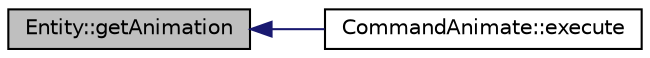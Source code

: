 digraph "Entity::getAnimation"
{
 // INTERACTIVE_SVG=YES
  edge [fontname="Helvetica",fontsize="10",labelfontname="Helvetica",labelfontsize="10"];
  node [fontname="Helvetica",fontsize="10",shape=record];
  rankdir="LR";
  Node1 [label="Entity::getAnimation",height=0.2,width=0.4,color="black", fillcolor="grey75", style="filled" fontcolor="black"];
  Node1 -> Node2 [dir="back",color="midnightblue",fontsize="10",style="solid",fontname="Helvetica"];
  Node2 [label="CommandAnimate::execute",height=0.2,width=0.4,color="black", fillcolor="white", style="filled",URL="$class_command_animate.html#a75884e18ad0dbe86e77605a9d4272acd"];
}
